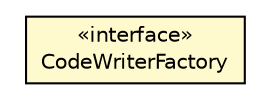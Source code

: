 #!/usr/local/bin/dot
#
# Class diagram 
# Generated by UMLGraph version 5.1 (http://www.umlgraph.org/)
#

digraph G {
	edge [fontname="Helvetica",fontsize=10,labelfontname="Helvetica",labelfontsize=10];
	node [fontname="Helvetica",fontsize=10,shape=plaintext];
	nodesep=0.25;
	ranksep=0.5;
	// org.androidtransfuse.gen.CodeWriterFactory
	c63535 [label=<<table title="org.androidtransfuse.gen.CodeWriterFactory" border="0" cellborder="1" cellspacing="0" cellpadding="2" port="p" bgcolor="lemonChiffon" href="./CodeWriterFactory.html">
		<tr><td><table border="0" cellspacing="0" cellpadding="1">
<tr><td align="center" balign="center"> &#171;interface&#187; </td></tr>
<tr><td align="center" balign="center"> CodeWriterFactory </td></tr>
		</table></td></tr>
		</table>>, fontname="Helvetica", fontcolor="black", fontsize=10.0];
}

